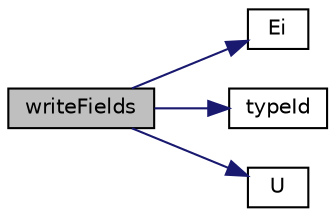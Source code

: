 digraph "writeFields"
{
  bgcolor="transparent";
  edge [fontname="Helvetica",fontsize="10",labelfontname="Helvetica",labelfontsize="10"];
  node [fontname="Helvetica",fontsize="10",shape=record];
  rankdir="LR";
  Node1 [label="writeFields",height=0.2,width=0.4,color="black", fillcolor="grey75", style="filled", fontcolor="black"];
  Node1 -> Node2 [color="midnightblue",fontsize="10",style="solid",fontname="Helvetica"];
  Node2 [label="Ei",height=0.2,width=0.4,color="black",URL="$a00586.html#aa46a91b1fe88237bbad302fbe3e537cf",tooltip="Return const access to internal energy. "];
  Node1 -> Node3 [color="midnightblue",fontsize="10",style="solid",fontname="Helvetica"];
  Node3 [label="typeId",height=0.2,width=0.4,color="black",URL="$a00586.html#a55baadca0fb70f6adc55018b0e9c5235",tooltip="Return type id. "];
  Node1 -> Node4 [color="midnightblue",fontsize="10",style="solid",fontname="Helvetica"];
  Node4 [label="U",height=0.2,width=0.4,color="black",URL="$a00586.html#a836d871041ff82c808364d73209840ae",tooltip="Return const access to velocity. "];
}
